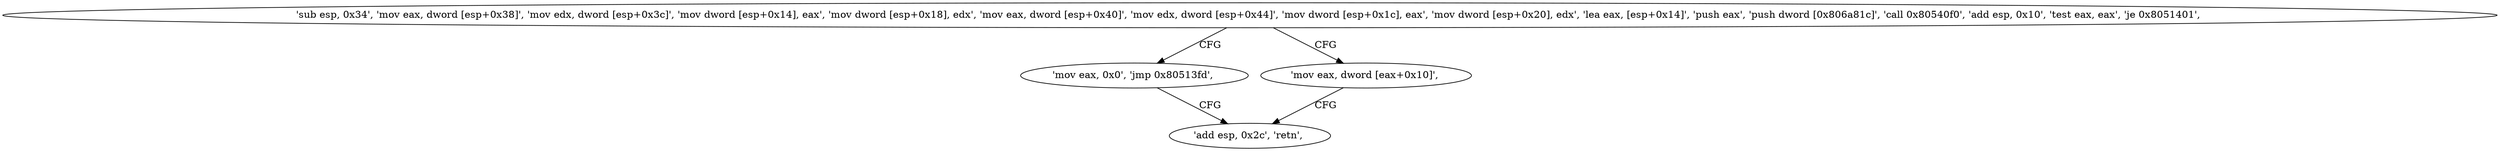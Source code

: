 digraph "func" {
"134550464" [label = "'sub esp, 0x34', 'mov eax, dword [esp+0x38]', 'mov edx, dword [esp+0x3c]', 'mov dword [esp+0x14], eax', 'mov dword [esp+0x18], edx', 'mov eax, dword [esp+0x40]', 'mov edx, dword [esp+0x44]', 'mov dword [esp+0x1c], eax', 'mov dword [esp+0x20], edx', 'lea eax, [esp+0x14]', 'push eax', 'push dword [0x806a81c]', 'call 0x80540f0', 'add esp, 0x10', 'test eax, eax', 'je 0x8051401', " ]
"134550529" [label = "'mov eax, 0x0', 'jmp 0x80513fd', " ]
"134550522" [label = "'mov eax, dword [eax+0x10]', " ]
"134550525" [label = "'add esp, 0x2c', 'retn', " ]
"134550464" -> "134550529" [ label = "CFG" ]
"134550464" -> "134550522" [ label = "CFG" ]
"134550529" -> "134550525" [ label = "CFG" ]
"134550522" -> "134550525" [ label = "CFG" ]
}
